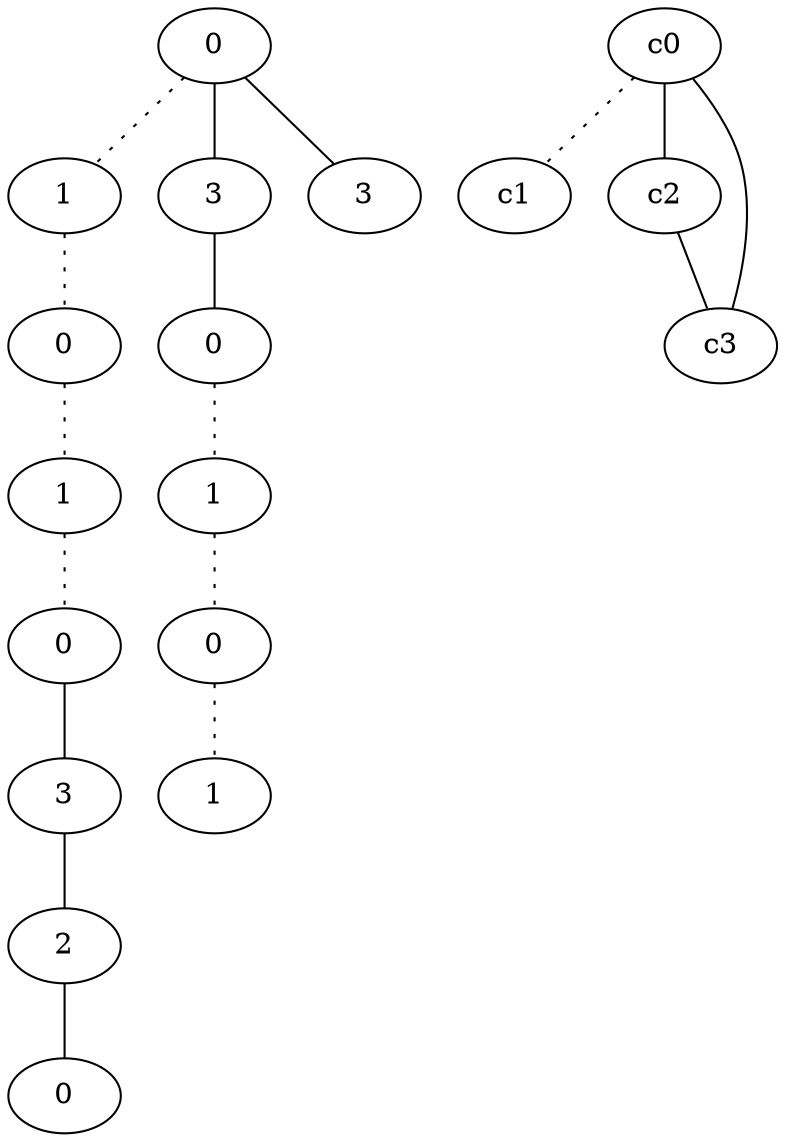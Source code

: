 graph {
a0[label=0];
a1[label=1];
a2[label=0];
a3[label=1];
a4[label=0];
a5[label=3];
a6[label=2];
a7[label=0];
a8[label=3];
a9[label=0];
a10[label=1];
a11[label=0];
a12[label=1];
a13[label=3];
a0 -- a1 [style=dotted];
a0 -- a8;
a0 -- a13;
a1 -- a2 [style=dotted];
a2 -- a3 [style=dotted];
a3 -- a4 [style=dotted];
a4 -- a5;
a5 -- a6;
a6 -- a7;
a8 -- a9;
a9 -- a10 [style=dotted];
a10 -- a11 [style=dotted];
a11 -- a12 [style=dotted];
c0 -- c1 [style=dotted];
c0 -- c2;
c0 -- c3;
c2 -- c3;
}
